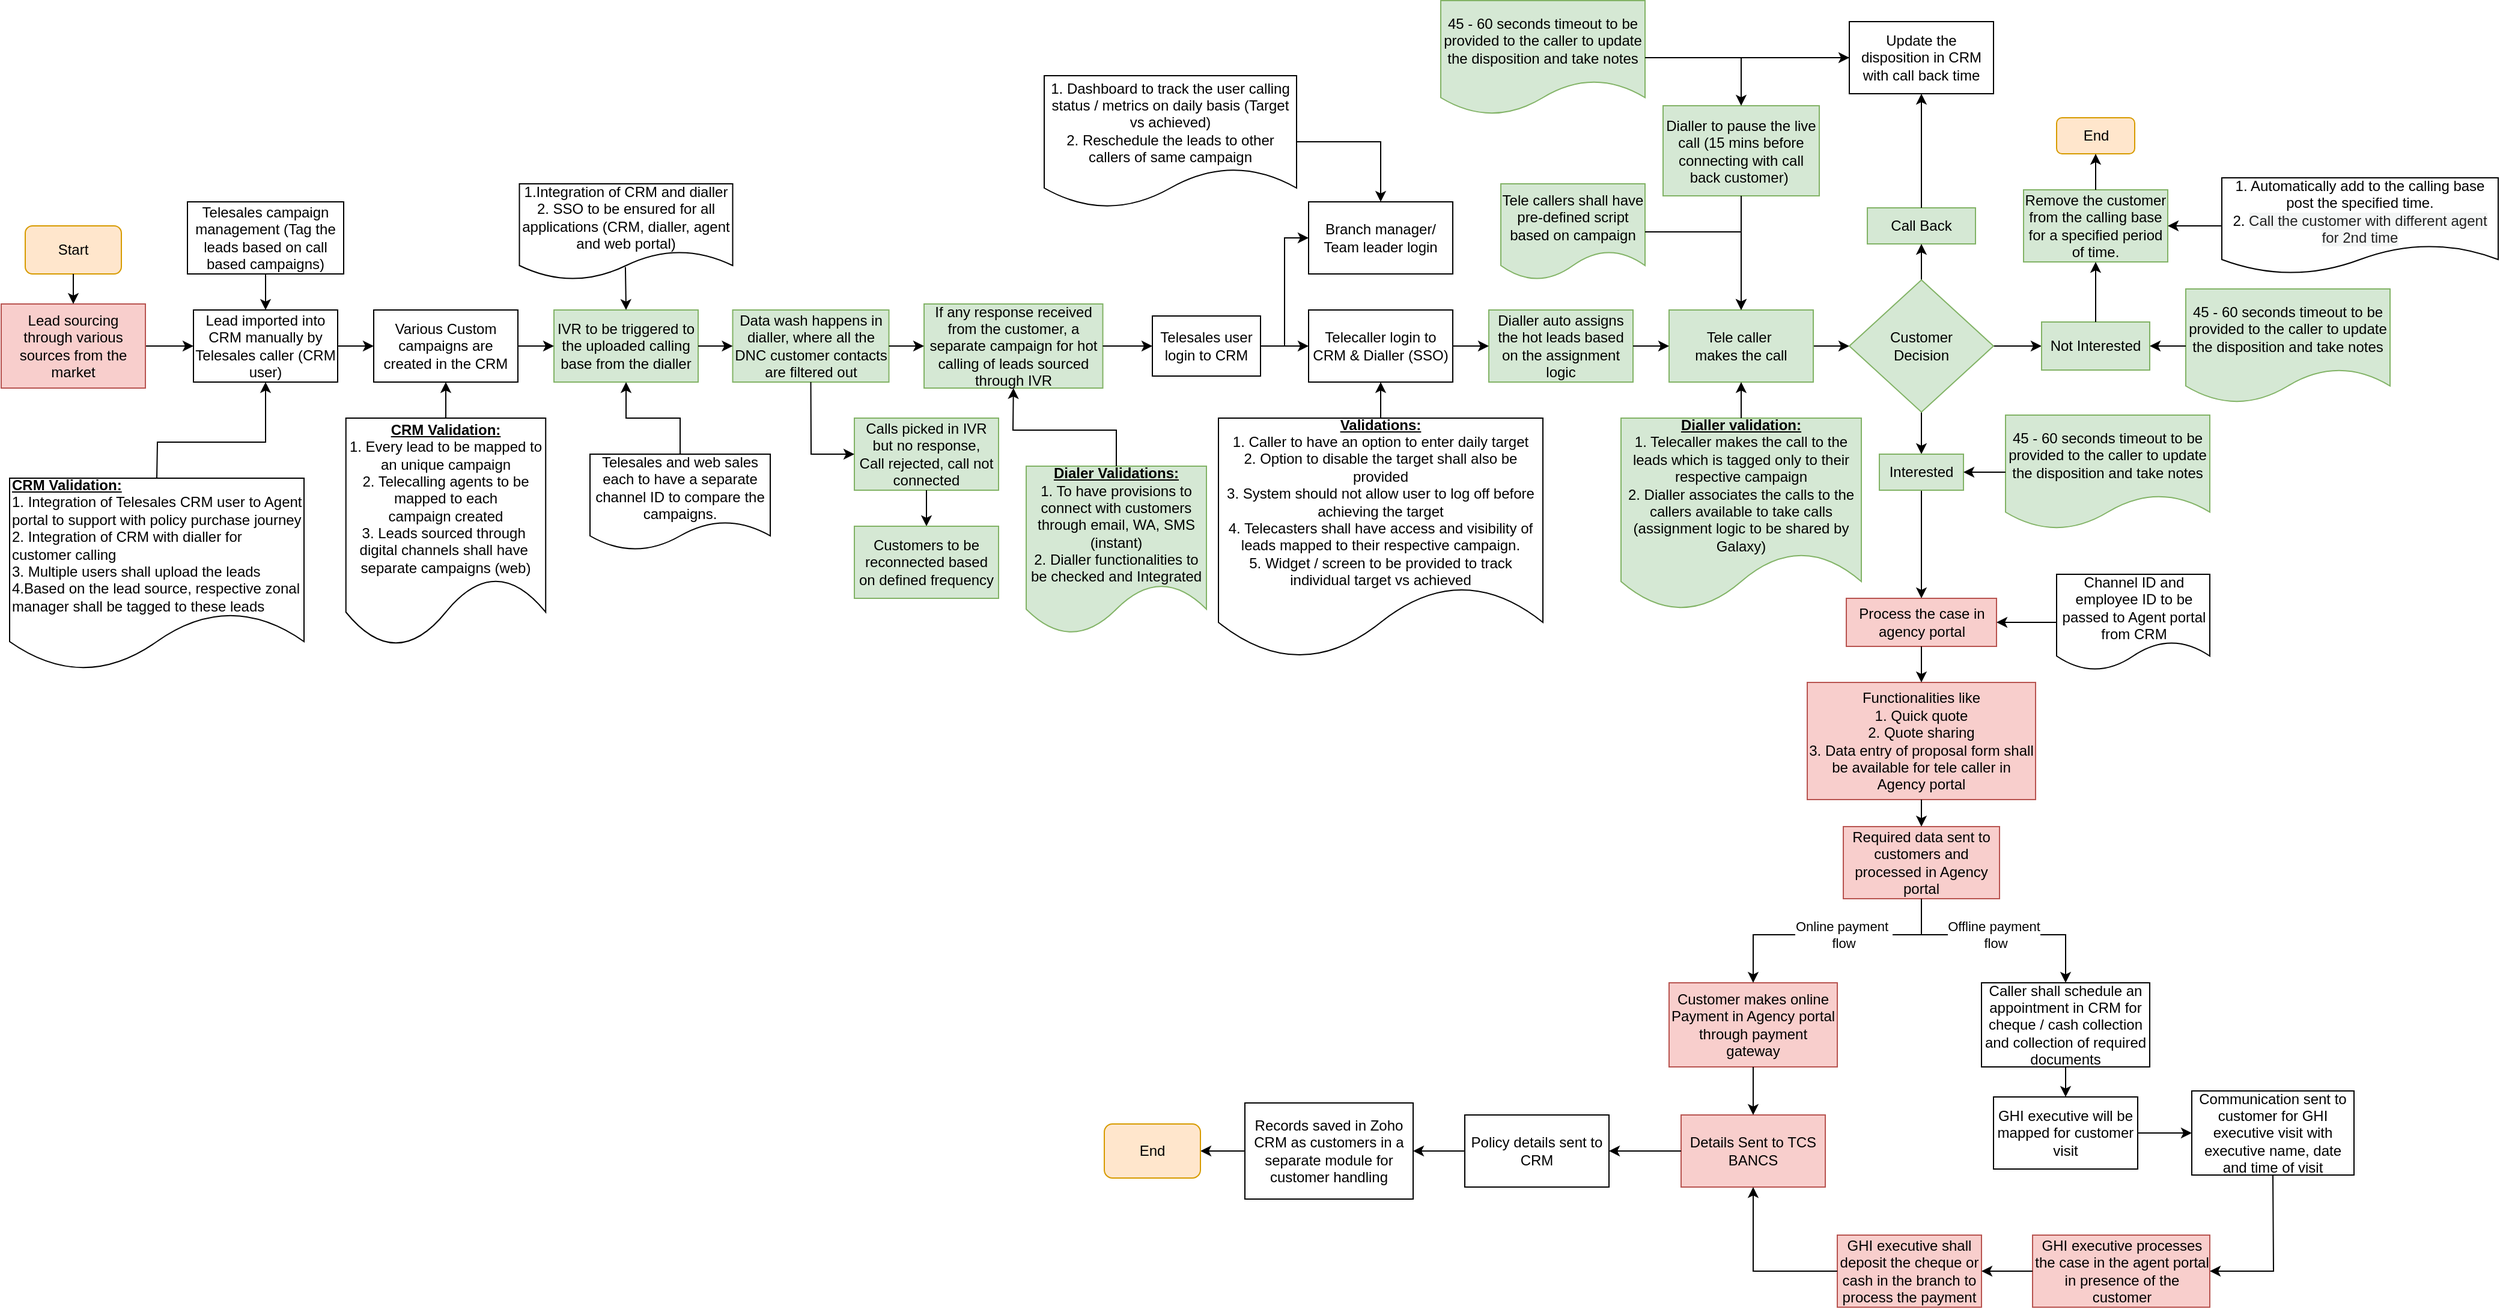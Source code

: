 <mxfile version="24.6.4" type="github">
  <diagram name="Page-1" id="DGPTn8h5blwmbo-AMauQ">
    <mxGraphModel dx="1949" dy="1783" grid="1" gridSize="10" guides="1" tooltips="1" connect="1" arrows="1" fold="1" page="1" pageScale="1" pageWidth="827" pageHeight="1169" math="0" shadow="0">
      <root>
        <mxCell id="0" />
        <mxCell id="1" parent="0" />
        <mxCell id="8dm4q_V4aPKoPHy_YZsy-16" style="edgeStyle=orthogonalEdgeStyle;rounded=0;orthogonalLoop=1;jettySize=auto;html=1;exitX=1;exitY=0.5;exitDx=0;exitDy=0;entryX=0;entryY=0.5;entryDx=0;entryDy=0;" parent="1" source="15KNfyLsuPqZmDbi_dlv-5" target="8dm4q_V4aPKoPHy_YZsy-2" edge="1">
          <mxGeometry relative="1" as="geometry">
            <mxPoint x="62" y="270" as="sourcePoint" />
          </mxGeometry>
        </mxCell>
        <mxCell id="8dm4q_V4aPKoPHy_YZsy-2" value="Lead imported into CRM manually by Telesales caller (CRM user)" style="rounded=0;whiteSpace=wrap;html=1;" parent="1" vertex="1">
          <mxGeometry x="-68" y="240" width="120" height="60" as="geometry" />
        </mxCell>
        <mxCell id="8dm4q_V4aPKoPHy_YZsy-3" value="IVR to be triggered to the uploaded calling base from the dialler" style="rounded=0;whiteSpace=wrap;html=1;fillColor=#d5e8d4;strokeColor=#82b366;" parent="1" vertex="1">
          <mxGeometry x="232" y="240" width="120" height="60" as="geometry" />
        </mxCell>
        <mxCell id="8dm4q_V4aPKoPHy_YZsy-4" value="Calls picked in IVR but no response,&lt;div&gt;Call rejected, call not connected&lt;/div&gt;" style="rounded=0;whiteSpace=wrap;html=1;fillColor=#d5e8d4;strokeColor=#82b366;" parent="1" vertex="1">
          <mxGeometry x="482" y="330" width="120" height="60" as="geometry" />
        </mxCell>
        <mxCell id="8dm4q_V4aPKoPHy_YZsy-23" style="edgeStyle=orthogonalEdgeStyle;rounded=0;orthogonalLoop=1;jettySize=auto;html=1;exitX=1;exitY=0.5;exitDx=0;exitDy=0;entryX=0;entryY=0.5;entryDx=0;entryDy=0;" parent="1" source="8dm4q_V4aPKoPHy_YZsy-6" target="8dm4q_V4aPKoPHy_YZsy-8" edge="1">
          <mxGeometry relative="1" as="geometry" />
        </mxCell>
        <mxCell id="8dm4q_V4aPKoPHy_YZsy-6" value="Tele caller&amp;nbsp;&lt;div&gt;makes the call&lt;/div&gt;" style="rounded=0;whiteSpace=wrap;html=1;fillColor=#d5e8d4;strokeColor=#82b366;" parent="1" vertex="1">
          <mxGeometry x="1160" y="240" width="120" height="60" as="geometry" />
        </mxCell>
        <mxCell id="8dm4q_V4aPKoPHy_YZsy-7" value="Call Back" style="whiteSpace=wrap;html=1;fillColor=#d5e8d4;strokeColor=#82b366;" parent="1" vertex="1">
          <mxGeometry x="1325" y="155" width="90" height="30" as="geometry" />
        </mxCell>
        <mxCell id="8dm4q_V4aPKoPHy_YZsy-24" style="edgeStyle=orthogonalEdgeStyle;rounded=0;orthogonalLoop=1;jettySize=auto;html=1;exitX=0.5;exitY=0;exitDx=0;exitDy=0;entryX=0.5;entryY=1;entryDx=0;entryDy=0;" parent="1" source="8dm4q_V4aPKoPHy_YZsy-8" target="8dm4q_V4aPKoPHy_YZsy-7" edge="1">
          <mxGeometry relative="1" as="geometry" />
        </mxCell>
        <mxCell id="8dm4q_V4aPKoPHy_YZsy-25" style="edgeStyle=orthogonalEdgeStyle;rounded=0;orthogonalLoop=1;jettySize=auto;html=1;exitX=0.5;exitY=1;exitDx=0;exitDy=0;entryX=0.5;entryY=0;entryDx=0;entryDy=0;" parent="1" source="8dm4q_V4aPKoPHy_YZsy-8" target="8dm4q_V4aPKoPHy_YZsy-10" edge="1">
          <mxGeometry relative="1" as="geometry" />
        </mxCell>
        <mxCell id="8dm4q_V4aPKoPHy_YZsy-27" style="edgeStyle=orthogonalEdgeStyle;rounded=0;orthogonalLoop=1;jettySize=auto;html=1;exitX=1;exitY=0.5;exitDx=0;exitDy=0;entryX=0;entryY=0.5;entryDx=0;entryDy=0;" parent="1" source="8dm4q_V4aPKoPHy_YZsy-8" target="8dm4q_V4aPKoPHy_YZsy-9" edge="1">
          <mxGeometry relative="1" as="geometry" />
        </mxCell>
        <mxCell id="8dm4q_V4aPKoPHy_YZsy-8" value="Customer&lt;div&gt;Decision&lt;/div&gt;" style="rhombus;whiteSpace=wrap;html=1;fillColor=#d5e8d4;strokeColor=#82b366;" parent="1" vertex="1">
          <mxGeometry x="1310" y="215" width="120" height="110" as="geometry" />
        </mxCell>
        <mxCell id="8dm4q_V4aPKoPHy_YZsy-9" value="Not Interested" style="whiteSpace=wrap;html=1;fillColor=#d5e8d4;strokeColor=#82b366;" parent="1" vertex="1">
          <mxGeometry x="1470" y="250" width="90" height="40" as="geometry" />
        </mxCell>
        <mxCell id="8dm4q_V4aPKoPHy_YZsy-26" style="edgeStyle=orthogonalEdgeStyle;rounded=0;orthogonalLoop=1;jettySize=auto;html=1;exitX=0.5;exitY=1;exitDx=0;exitDy=0;entryX=0.5;entryY=0;entryDx=0;entryDy=0;" parent="1" source="8dm4q_V4aPKoPHy_YZsy-10" target="8dm4q_V4aPKoPHy_YZsy-11" edge="1">
          <mxGeometry relative="1" as="geometry" />
        </mxCell>
        <mxCell id="8dm4q_V4aPKoPHy_YZsy-10" value="Interested" style="whiteSpace=wrap;html=1;fillColor=#d5e8d4;strokeColor=#82b366;" parent="1" vertex="1">
          <mxGeometry x="1335" y="360" width="70" height="30" as="geometry" />
        </mxCell>
        <mxCell id="8dm4q_V4aPKoPHy_YZsy-11" value="Process the case in agency portal" style="whiteSpace=wrap;html=1;fillColor=#f8cecc;strokeColor=#b85450;" parent="1" vertex="1">
          <mxGeometry x="1307.5" y="480" width="125" height="40" as="geometry" />
        </mxCell>
        <mxCell id="8dm4q_V4aPKoPHy_YZsy-12" value="Customer makes online Payment in Agency portal through payment gateway" style="whiteSpace=wrap;html=1;fillColor=#f8cecc;strokeColor=#b85450;" parent="1" vertex="1">
          <mxGeometry x="1160" y="800" width="140" height="70" as="geometry" />
        </mxCell>
        <mxCell id="8dm4q_V4aPKoPHy_YZsy-13" value="Details Sent to TCS BANCS" style="whiteSpace=wrap;html=1;fillColor=#f8cecc;strokeColor=#b85450;" parent="1" vertex="1">
          <mxGeometry x="1170" y="910" width="120" height="60" as="geometry" />
        </mxCell>
        <mxCell id="8dm4q_V4aPKoPHy_YZsy-14" value="Policy details sent to CRM" style="whiteSpace=wrap;html=1;" parent="1" vertex="1">
          <mxGeometry x="990" y="910" width="120" height="60" as="geometry" />
        </mxCell>
        <mxCell id="8dm4q_V4aPKoPHy_YZsy-15" value="Records saved in Zoho CRM as customers in a separate module for customer handling" style="whiteSpace=wrap;html=1;" parent="1" vertex="1">
          <mxGeometry x="807" y="900" width="140" height="80" as="geometry" />
        </mxCell>
        <mxCell id="15KNfyLsuPqZmDbi_dlv-1" value="" style="endArrow=classic;html=1;rounded=0;exitX=0;exitY=0.5;exitDx=0;exitDy=0;entryX=1;entryY=0.5;entryDx=0;entryDy=0;" parent="1" source="8dm4q_V4aPKoPHy_YZsy-15" target="15KNfyLsuPqZmDbi_dlv-2" edge="1">
          <mxGeometry width="50" height="50" relative="1" as="geometry">
            <mxPoint x="740" y="430" as="sourcePoint" />
            <mxPoint x="790" y="380" as="targetPoint" />
          </mxGeometry>
        </mxCell>
        <mxCell id="15KNfyLsuPqZmDbi_dlv-2" value="End" style="rounded=1;whiteSpace=wrap;html=1;fillColor=#ffe6cc;strokeColor=#d79b00;" parent="1" vertex="1">
          <mxGeometry x="690" y="917.5" width="80" height="45" as="geometry" />
        </mxCell>
        <mxCell id="15KNfyLsuPqZmDbi_dlv-3" value="Start" style="rounded=1;whiteSpace=wrap;html=1;fillColor=#ffe6cc;strokeColor=#d79b00;" parent="1" vertex="1">
          <mxGeometry x="-208" y="170" width="80" height="40" as="geometry" />
        </mxCell>
        <mxCell id="15KNfyLsuPqZmDbi_dlv-5" value="Lead sourcing through various sources from the market" style="rounded=0;whiteSpace=wrap;html=1;fillColor=#f8cecc;strokeColor=#b85450;" parent="1" vertex="1">
          <mxGeometry x="-228" y="235" width="120" height="70" as="geometry" />
        </mxCell>
        <mxCell id="15KNfyLsuPqZmDbi_dlv-6" value="" style="endArrow=classic;html=1;rounded=0;exitX=0.5;exitY=1;exitDx=0;exitDy=0;entryX=0.5;entryY=0;entryDx=0;entryDy=0;" parent="1" source="15KNfyLsuPqZmDbi_dlv-3" target="15KNfyLsuPqZmDbi_dlv-5" edge="1">
          <mxGeometry width="50" height="50" relative="1" as="geometry">
            <mxPoint x="602" y="430" as="sourcePoint" />
            <mxPoint x="652" y="380" as="targetPoint" />
          </mxGeometry>
        </mxCell>
        <mxCell id="0je7gwXj_GNrerZqdTDB-1" value="Telesales campaign management (Tag the leads based on call based campaigns)" style="rounded=0;whiteSpace=wrap;html=1;" vertex="1" parent="1">
          <mxGeometry x="-73" y="150" width="130" height="60" as="geometry" />
        </mxCell>
        <mxCell id="0je7gwXj_GNrerZqdTDB-2" value="" style="endArrow=classic;html=1;rounded=0;exitX=0.5;exitY=1;exitDx=0;exitDy=0;entryX=0.5;entryY=0;entryDx=0;entryDy=0;" edge="1" parent="1" source="0je7gwXj_GNrerZqdTDB-1" target="8dm4q_V4aPKoPHy_YZsy-2">
          <mxGeometry width="50" height="50" relative="1" as="geometry">
            <mxPoint x="262" y="340" as="sourcePoint" />
            <mxPoint x="312" y="290" as="targetPoint" />
          </mxGeometry>
        </mxCell>
        <mxCell id="0je7gwXj_GNrerZqdTDB-3" value="&lt;b&gt;&lt;u&gt;CRM Validation:&lt;/u&gt;&lt;/b&gt;&lt;div&gt;1. Integration of Telesales CRM user to Agent portal to support with policy purchase journey&lt;/div&gt;&lt;div&gt;2. Integration of CRM with dialler for customer calling&lt;/div&gt;&lt;div&gt;3. Multiple users shall upload the leads&lt;/div&gt;&lt;div&gt;4.Based on the lead source, respective zonal manager shall be tagged to these leads&lt;/div&gt;" style="shape=document;whiteSpace=wrap;html=1;boundedLbl=1;align=left;" vertex="1" parent="1">
          <mxGeometry x="-221" y="380" width="245" height="160" as="geometry" />
        </mxCell>
        <mxCell id="0je7gwXj_GNrerZqdTDB-4" value="" style="endArrow=classic;html=1;rounded=0;exitX=0.5;exitY=0;exitDx=0;exitDy=0;entryX=0.5;entryY=1;entryDx=0;entryDy=0;" edge="1" parent="1" source="0je7gwXj_GNrerZqdTDB-3" target="8dm4q_V4aPKoPHy_YZsy-2">
          <mxGeometry width="50" height="50" relative="1" as="geometry">
            <mxPoint x="382" y="420" as="sourcePoint" />
            <mxPoint x="432" y="370" as="targetPoint" />
            <Array as="points">
              <mxPoint x="-98" y="350" />
              <mxPoint x="-8" y="350" />
            </Array>
          </mxGeometry>
        </mxCell>
        <mxCell id="0je7gwXj_GNrerZqdTDB-5" value="" style="endArrow=classic;html=1;rounded=0;exitX=1;exitY=0.5;exitDx=0;exitDy=0;entryX=0;entryY=0.5;entryDx=0;entryDy=0;" edge="1" parent="1" source="8dm4q_V4aPKoPHy_YZsy-2" target="0je7gwXj_GNrerZqdTDB-22">
          <mxGeometry width="50" height="50" relative="1" as="geometry">
            <mxPoint x="382" y="350" as="sourcePoint" />
            <mxPoint x="152" y="270" as="targetPoint" />
          </mxGeometry>
        </mxCell>
        <mxCell id="0je7gwXj_GNrerZqdTDB-6" value="1.Integration of CRM and dialler&lt;div&gt;2. SSO to be ensured for all applications (CRM, dialler, agent and web portal)&lt;/div&gt;" style="shape=document;whiteSpace=wrap;html=1;boundedLbl=1;" vertex="1" parent="1">
          <mxGeometry x="203.25" y="135" width="177.5" height="80" as="geometry" />
        </mxCell>
        <mxCell id="0je7gwXj_GNrerZqdTDB-7" value="" style="endArrow=classic;html=1;rounded=0;exitX=0.497;exitY=0.865;exitDx=0;exitDy=0;exitPerimeter=0;entryX=0.5;entryY=0;entryDx=0;entryDy=0;" edge="1" parent="1" source="0je7gwXj_GNrerZqdTDB-6" target="8dm4q_V4aPKoPHy_YZsy-3">
          <mxGeometry width="50" height="50" relative="1" as="geometry">
            <mxPoint x="382" y="350" as="sourcePoint" />
            <mxPoint x="432" y="300" as="targetPoint" />
          </mxGeometry>
        </mxCell>
        <mxCell id="0je7gwXj_GNrerZqdTDB-8" value="Data wash happens in dialler, where all the DNC customer contacts are filtered out" style="rounded=0;whiteSpace=wrap;html=1;fillColor=#d5e8d4;strokeColor=#82b366;" vertex="1" parent="1">
          <mxGeometry x="380.75" y="240" width="130" height="60" as="geometry" />
        </mxCell>
        <mxCell id="0je7gwXj_GNrerZqdTDB-10" value="If any response received from the customer, a separate campaign for hot calling of leads sourced through IVR" style="rounded=0;whiteSpace=wrap;html=1;fillColor=#d5e8d4;strokeColor=#82b366;" vertex="1" parent="1">
          <mxGeometry x="540" y="235" width="148.75" height="70" as="geometry" />
        </mxCell>
        <mxCell id="0je7gwXj_GNrerZqdTDB-11" value="" style="endArrow=classic;html=1;rounded=0;exitX=1;exitY=0.5;exitDx=0;exitDy=0;entryX=0;entryY=0.5;entryDx=0;entryDy=0;" edge="1" parent="1" source="8dm4q_V4aPKoPHy_YZsy-3" target="0je7gwXj_GNrerZqdTDB-8">
          <mxGeometry width="50" height="50" relative="1" as="geometry">
            <mxPoint x="592" y="320" as="sourcePoint" />
            <mxPoint x="452" y="370" as="targetPoint" />
          </mxGeometry>
        </mxCell>
        <mxCell id="0je7gwXj_GNrerZqdTDB-12" value="" style="endArrow=classic;html=1;rounded=0;exitX=1;exitY=0.5;exitDx=0;exitDy=0;entryX=0;entryY=0.5;entryDx=0;entryDy=0;" edge="1" parent="1" source="0je7gwXj_GNrerZqdTDB-8" target="0je7gwXj_GNrerZqdTDB-10">
          <mxGeometry width="50" height="50" relative="1" as="geometry">
            <mxPoint x="842" y="330" as="sourcePoint" />
            <mxPoint x="892" y="280" as="targetPoint" />
          </mxGeometry>
        </mxCell>
        <mxCell id="0je7gwXj_GNrerZqdTDB-13" value="" style="endArrow=classic;html=1;rounded=0;exitX=0.5;exitY=1;exitDx=0;exitDy=0;entryX=0;entryY=0.5;entryDx=0;entryDy=0;" edge="1" parent="1" source="0je7gwXj_GNrerZqdTDB-8" target="8dm4q_V4aPKoPHy_YZsy-4">
          <mxGeometry width="50" height="50" relative="1" as="geometry">
            <mxPoint x="572" y="280" as="sourcePoint" />
            <mxPoint x="622" y="230" as="targetPoint" />
            <Array as="points">
              <mxPoint x="446" y="360" />
            </Array>
          </mxGeometry>
        </mxCell>
        <mxCell id="0je7gwXj_GNrerZqdTDB-14" value="" style="endArrow=classic;html=1;rounded=0;exitX=0.5;exitY=1;exitDx=0;exitDy=0;entryX=0.5;entryY=0;entryDx=0;entryDy=0;" edge="1" parent="1" source="8dm4q_V4aPKoPHy_YZsy-4" target="0je7gwXj_GNrerZqdTDB-15">
          <mxGeometry width="50" height="50" relative="1" as="geometry">
            <mxPoint x="632" y="290" as="sourcePoint" />
            <mxPoint x="652" y="430" as="targetPoint" />
          </mxGeometry>
        </mxCell>
        <mxCell id="0je7gwXj_GNrerZqdTDB-15" value="Customers to be reconnected based on defined frequency" style="rounded=0;whiteSpace=wrap;html=1;fillColor=#d5e8d4;strokeColor=#82b366;" vertex="1" parent="1">
          <mxGeometry x="482" y="420" width="120" height="60" as="geometry" />
        </mxCell>
        <mxCell id="0je7gwXj_GNrerZqdTDB-16" value="" style="endArrow=classic;html=1;rounded=0;exitX=1;exitY=0.5;exitDx=0;exitDy=0;entryX=0;entryY=0.5;entryDx=0;entryDy=0;" edge="1" parent="1" source="0je7gwXj_GNrerZqdTDB-10" target="0je7gwXj_GNrerZqdTDB-77">
          <mxGeometry width="50" height="50" relative="1" as="geometry">
            <mxPoint x="770" y="290" as="sourcePoint" />
            <mxPoint x="860" y="170" as="targetPoint" />
          </mxGeometry>
        </mxCell>
        <mxCell id="0je7gwXj_GNrerZqdTDB-17" value="Telesales and web sales each to have a separate channel ID to compare the campaigns." style="shape=document;whiteSpace=wrap;html=1;boundedLbl=1;" vertex="1" parent="1">
          <mxGeometry x="262" y="360" width="150" height="80" as="geometry" />
        </mxCell>
        <mxCell id="0je7gwXj_GNrerZqdTDB-18" value="" style="endArrow=classic;html=1;rounded=0;exitX=0.5;exitY=0;exitDx=0;exitDy=0;entryX=0.5;entryY=1;entryDx=0;entryDy=0;" edge="1" parent="1" source="0je7gwXj_GNrerZqdTDB-17" target="8dm4q_V4aPKoPHy_YZsy-3">
          <mxGeometry width="50" height="50" relative="1" as="geometry">
            <mxPoint x="632" y="360" as="sourcePoint" />
            <mxPoint x="682" y="310" as="targetPoint" />
            <Array as="points">
              <mxPoint x="337" y="330" />
              <mxPoint x="292" y="330" />
            </Array>
          </mxGeometry>
        </mxCell>
        <mxCell id="0je7gwXj_GNrerZqdTDB-19" value="Dialler auto assigns the hot leads based on the assignment logic" style="rounded=0;whiteSpace=wrap;html=1;fillColor=#d5e8d4;strokeColor=#82b366;" vertex="1" parent="1">
          <mxGeometry x="1010" y="240" width="120" height="60" as="geometry" />
        </mxCell>
        <mxCell id="0je7gwXj_GNrerZqdTDB-20" value="" style="endArrow=classic;html=1;rounded=0;exitX=1;exitY=0.5;exitDx=0;exitDy=0;entryX=0;entryY=0.5;entryDx=0;entryDy=0;" edge="1" parent="1" source="0je7gwXj_GNrerZqdTDB-19" target="8dm4q_V4aPKoPHy_YZsy-6">
          <mxGeometry width="50" height="50" relative="1" as="geometry">
            <mxPoint x="1010" y="270" as="sourcePoint" />
            <mxPoint x="1060" y="220" as="targetPoint" />
          </mxGeometry>
        </mxCell>
        <mxCell id="0je7gwXj_GNrerZqdTDB-22" value="Various Custom campaigns are created in the CRM" style="rounded=0;whiteSpace=wrap;html=1;" vertex="1" parent="1">
          <mxGeometry x="82" y="240" width="120" height="60" as="geometry" />
        </mxCell>
        <mxCell id="0je7gwXj_GNrerZqdTDB-23" value="" style="endArrow=classic;html=1;rounded=0;exitX=1;exitY=0.5;exitDx=0;exitDy=0;entryX=0;entryY=0.5;entryDx=0;entryDy=0;" edge="1" parent="1" source="0je7gwXj_GNrerZqdTDB-22" target="8dm4q_V4aPKoPHy_YZsy-3">
          <mxGeometry width="50" height="50" relative="1" as="geometry">
            <mxPoint x="252" y="300" as="sourcePoint" />
            <mxPoint x="302" y="250" as="targetPoint" />
          </mxGeometry>
        </mxCell>
        <mxCell id="0je7gwXj_GNrerZqdTDB-24" value="&lt;b&gt;&lt;u&gt;CRM Validation:&lt;/u&gt;&lt;/b&gt;&lt;div&gt;1. Every lead to be mapped to an unique campaign&lt;/div&gt;&lt;div&gt;2. T&lt;span style=&quot;white-space: pre;&quot;&gt;elecalling agents to be&lt;/span&gt;&lt;/div&gt;&lt;div&gt;&lt;span style=&quot;white-space: pre;&quot;&gt; mapped to each&amp;nbsp;&lt;/span&gt;&lt;/div&gt;&lt;div&gt;&lt;span style=&quot;white-space: pre;&quot;&gt;campaign created&lt;/span&gt;&lt;/div&gt;&lt;div&gt;&lt;span style=&quot;white-space: pre;&quot;&gt;3. Leads sourced through&amp;nbsp;&lt;/span&gt;&lt;/div&gt;&lt;div&gt;&lt;span style=&quot;white-space: pre;&quot;&gt;digital channels shall have&amp;nbsp;&lt;/span&gt;&lt;/div&gt;&lt;div&gt;&lt;span style=&quot;white-space: pre;&quot;&gt;separate campaigns (web)&lt;/span&gt;&lt;/div&gt;" style="shape=document;whiteSpace=wrap;html=1;boundedLbl=1;" vertex="1" parent="1">
          <mxGeometry x="58.87" y="330" width="166.25" height="190" as="geometry" />
        </mxCell>
        <mxCell id="0je7gwXj_GNrerZqdTDB-25" value="" style="endArrow=classic;html=1;rounded=0;exitX=0.5;exitY=0;exitDx=0;exitDy=0;entryX=0.5;entryY=1;entryDx=0;entryDy=0;" edge="1" parent="1" source="0je7gwXj_GNrerZqdTDB-24" target="0je7gwXj_GNrerZqdTDB-22">
          <mxGeometry width="50" height="50" relative="1" as="geometry">
            <mxPoint x="462" y="300" as="sourcePoint" />
            <mxPoint x="512" y="250" as="targetPoint" />
          </mxGeometry>
        </mxCell>
        <mxCell id="0je7gwXj_GNrerZqdTDB-26" value="&lt;u&gt;&lt;b&gt;Dialler validation:&lt;/b&gt;&lt;/u&gt;&lt;div&gt;1. Telecaller makes the call to the leads which is tagged only to their respective campaign&lt;/div&gt;&lt;div&gt;2. Dialler associates the calls to the callers available to take calls (assignment logic to be shared by Galaxy)&lt;/div&gt;" style="shape=document;whiteSpace=wrap;html=1;boundedLbl=1;fillColor=#d5e8d4;strokeColor=#82b366;" vertex="1" parent="1">
          <mxGeometry x="1120" y="330" width="200" height="160" as="geometry" />
        </mxCell>
        <mxCell id="0je7gwXj_GNrerZqdTDB-27" value="" style="endArrow=classic;html=1;rounded=0;exitX=0.5;exitY=0;exitDx=0;exitDy=0;entryX=0.5;entryY=1;entryDx=0;entryDy=0;" edge="1" parent="1" source="0je7gwXj_GNrerZqdTDB-26" target="8dm4q_V4aPKoPHy_YZsy-6">
          <mxGeometry width="50" height="50" relative="1" as="geometry">
            <mxPoint x="1280" y="300" as="sourcePoint" />
            <mxPoint x="1330" y="250" as="targetPoint" />
          </mxGeometry>
        </mxCell>
        <mxCell id="0je7gwXj_GNrerZqdTDB-28" value="Update the disposition in CRM with call back time" style="rounded=0;whiteSpace=wrap;html=1;" vertex="1" parent="1">
          <mxGeometry x="1310" width="120" height="60" as="geometry" />
        </mxCell>
        <mxCell id="0je7gwXj_GNrerZqdTDB-29" value="Dialler to pause the live call (15 mins before connecting with call back customer)&amp;nbsp;" style="rounded=0;whiteSpace=wrap;html=1;fillColor=#d5e8d4;strokeColor=#82b366;" vertex="1" parent="1">
          <mxGeometry x="1155" y="70" width="130" height="75" as="geometry" />
        </mxCell>
        <mxCell id="0je7gwXj_GNrerZqdTDB-30" value="" style="endArrow=classic;html=1;rounded=0;exitX=0.5;exitY=1;exitDx=0;exitDy=0;entryX=0.5;entryY=0;entryDx=0;entryDy=0;" edge="1" parent="1" source="0je7gwXj_GNrerZqdTDB-29" target="8dm4q_V4aPKoPHy_YZsy-6">
          <mxGeometry width="50" height="50" relative="1" as="geometry">
            <mxPoint x="1330" y="330" as="sourcePoint" />
            <mxPoint x="1380" y="280" as="targetPoint" />
          </mxGeometry>
        </mxCell>
        <mxCell id="0je7gwXj_GNrerZqdTDB-32" value="" style="endArrow=classic;html=1;rounded=0;exitX=0;exitY=0.5;exitDx=0;exitDy=0;entryX=0.5;entryY=0;entryDx=0;entryDy=0;" edge="1" parent="1" source="0je7gwXj_GNrerZqdTDB-28" target="0je7gwXj_GNrerZqdTDB-29">
          <mxGeometry width="50" height="50" relative="1" as="geometry">
            <mxPoint x="1330" y="330" as="sourcePoint" />
            <mxPoint x="1380" y="280" as="targetPoint" />
            <Array as="points">
              <mxPoint x="1220" y="30" />
            </Array>
          </mxGeometry>
        </mxCell>
        <mxCell id="0je7gwXj_GNrerZqdTDB-33" value="Remove the customer from the calling base for a specified period of time." style="rounded=0;whiteSpace=wrap;html=1;fillColor=#d5e8d4;strokeColor=#82b366;" vertex="1" parent="1">
          <mxGeometry x="1455" y="140" width="120" height="60" as="geometry" />
        </mxCell>
        <mxCell id="0je7gwXj_GNrerZqdTDB-34" value="End" style="rounded=1;whiteSpace=wrap;html=1;fillColor=#ffe6cc;strokeColor=#d79b00;" vertex="1" parent="1">
          <mxGeometry x="1482.5" y="80" width="65" height="30" as="geometry" />
        </mxCell>
        <mxCell id="0je7gwXj_GNrerZqdTDB-35" value="1. Automatically add to the calling base post the specified time.&lt;div&gt;2.&amp;nbsp;&lt;span style=&quot;caret-color: rgb(34, 34, 34); color: rgb(34, 34, 34); font-family: inherit; letter-spacing: 0.01px; text-align: left; background-color: rgb(243, 245, 245);&quot;&gt;Call the customer with different agent for 2nd time&lt;/span&gt;&lt;/div&gt;" style="shape=document;whiteSpace=wrap;html=1;boundedLbl=1;" vertex="1" parent="1">
          <mxGeometry x="1620" y="130" width="230" height="80" as="geometry" />
        </mxCell>
        <mxCell id="0je7gwXj_GNrerZqdTDB-36" value="" style="endArrow=classic;html=1;rounded=0;exitX=0;exitY=0.5;exitDx=0;exitDy=0;entryX=1;entryY=0.5;entryDx=0;entryDy=0;" edge="1" parent="1" source="0je7gwXj_GNrerZqdTDB-35" target="0je7gwXj_GNrerZqdTDB-33">
          <mxGeometry width="50" height="50" relative="1" as="geometry">
            <mxPoint x="1410" y="330" as="sourcePoint" />
            <mxPoint x="1460" y="280" as="targetPoint" />
          </mxGeometry>
        </mxCell>
        <mxCell id="0je7gwXj_GNrerZqdTDB-37" value="" style="endArrow=classic;html=1;rounded=0;exitX=0.5;exitY=0;exitDx=0;exitDy=0;entryX=0.5;entryY=1;entryDx=0;entryDy=0;" edge="1" parent="1" source="8dm4q_V4aPKoPHy_YZsy-9" target="0je7gwXj_GNrerZqdTDB-33">
          <mxGeometry width="50" height="50" relative="1" as="geometry">
            <mxPoint x="1410" y="330" as="sourcePoint" />
            <mxPoint x="1460" y="280" as="targetPoint" />
          </mxGeometry>
        </mxCell>
        <mxCell id="0je7gwXj_GNrerZqdTDB-38" value="" style="endArrow=classic;html=1;rounded=0;exitX=0.5;exitY=0;exitDx=0;exitDy=0;entryX=0.5;entryY=1;entryDx=0;entryDy=0;" edge="1" parent="1" source="0je7gwXj_GNrerZqdTDB-33" target="0je7gwXj_GNrerZqdTDB-34">
          <mxGeometry width="50" height="50" relative="1" as="geometry">
            <mxPoint x="1410" y="330" as="sourcePoint" />
            <mxPoint x="1460" y="280" as="targetPoint" />
          </mxGeometry>
        </mxCell>
        <mxCell id="0je7gwXj_GNrerZqdTDB-40" value="45 - 60 seconds timeout to be provided to the caller to update the disposition and take notes" style="shape=document;whiteSpace=wrap;html=1;boundedLbl=1;fillColor=#d5e8d4;strokeColor=#82b366;" vertex="1" parent="1">
          <mxGeometry x="1590" y="222.5" width="170" height="95" as="geometry" />
        </mxCell>
        <mxCell id="0je7gwXj_GNrerZqdTDB-41" value="" style="endArrow=classic;html=1;rounded=0;exitX=0;exitY=0.5;exitDx=0;exitDy=0;entryX=1;entryY=0.5;entryDx=0;entryDy=0;" edge="1" parent="1" source="0je7gwXj_GNrerZqdTDB-40" target="8dm4q_V4aPKoPHy_YZsy-9">
          <mxGeometry width="50" height="50" relative="1" as="geometry">
            <mxPoint x="1300" y="330" as="sourcePoint" />
            <mxPoint x="1350" y="280" as="targetPoint" />
          </mxGeometry>
        </mxCell>
        <mxCell id="0je7gwXj_GNrerZqdTDB-42" value="45 - 60 seconds timeout to be provided to the caller to update the disposition and take notes" style="shape=document;whiteSpace=wrap;html=1;boundedLbl=1;fillColor=#d5e8d4;strokeColor=#82b366;" vertex="1" parent="1">
          <mxGeometry x="970" y="-17.5" width="170" height="95" as="geometry" />
        </mxCell>
        <mxCell id="0je7gwXj_GNrerZqdTDB-43" value="" style="endArrow=classic;html=1;rounded=0;exitX=1;exitY=0.5;exitDx=0;exitDy=0;entryX=0;entryY=0.5;entryDx=0;entryDy=0;" edge="1" parent="1" source="0je7gwXj_GNrerZqdTDB-42" target="0je7gwXj_GNrerZqdTDB-28">
          <mxGeometry width="50" height="50" relative="1" as="geometry">
            <mxPoint x="1300" y="210" as="sourcePoint" />
            <mxPoint x="1350" y="160" as="targetPoint" />
          </mxGeometry>
        </mxCell>
        <mxCell id="0je7gwXj_GNrerZqdTDB-44" value="45 - 60 seconds timeout to be provided to the caller to update the disposition and take notes" style="shape=document;whiteSpace=wrap;html=1;boundedLbl=1;fillColor=#d5e8d4;strokeColor=#82b366;" vertex="1" parent="1">
          <mxGeometry x="1440" y="327.5" width="170" height="95" as="geometry" />
        </mxCell>
        <mxCell id="0je7gwXj_GNrerZqdTDB-45" value="" style="endArrow=classic;html=1;rounded=0;exitX=0;exitY=0.5;exitDx=0;exitDy=0;entryX=1;entryY=0.5;entryDx=0;entryDy=0;" edge="1" parent="1" source="0je7gwXj_GNrerZqdTDB-44" target="8dm4q_V4aPKoPHy_YZsy-10">
          <mxGeometry width="50" height="50" relative="1" as="geometry">
            <mxPoint x="1300" y="340" as="sourcePoint" />
            <mxPoint x="1350" y="290" as="targetPoint" />
          </mxGeometry>
        </mxCell>
        <mxCell id="0je7gwXj_GNrerZqdTDB-46" value="Channel ID and employee ID to be passed to Agent portal from CRM" style="shape=document;whiteSpace=wrap;html=1;boundedLbl=1;" vertex="1" parent="1">
          <mxGeometry x="1482.5" y="460" width="127.5" height="80" as="geometry" />
        </mxCell>
        <mxCell id="0je7gwXj_GNrerZqdTDB-47" value="" style="endArrow=classic;html=1;rounded=0;exitX=0;exitY=0.5;exitDx=0;exitDy=0;entryX=1;entryY=0.5;entryDx=0;entryDy=0;" edge="1" parent="1" source="0je7gwXj_GNrerZqdTDB-46" target="8dm4q_V4aPKoPHy_YZsy-11">
          <mxGeometry width="50" height="50" relative="1" as="geometry">
            <mxPoint x="1390" y="470" as="sourcePoint" />
            <mxPoint x="1440" y="420" as="targetPoint" />
          </mxGeometry>
        </mxCell>
        <mxCell id="0je7gwXj_GNrerZqdTDB-48" value="Functionalities like&lt;div&gt;1. Quick quote&lt;/div&gt;&lt;div&gt;2. Quote sharing&lt;/div&gt;&lt;div&gt;3. Data entry of proposal form shall be available for tele caller in Agency portal&lt;/div&gt;" style="rounded=0;whiteSpace=wrap;html=1;fillColor=#f8cecc;strokeColor=#b85450;" vertex="1" parent="1">
          <mxGeometry x="1275" y="550" width="190" height="97.5" as="geometry" />
        </mxCell>
        <mxCell id="0je7gwXj_GNrerZqdTDB-49" value="" style="endArrow=classic;html=1;rounded=0;exitX=0.5;exitY=1;exitDx=0;exitDy=0;entryX=0.5;entryY=0;entryDx=0;entryDy=0;" edge="1" parent="1" source="8dm4q_V4aPKoPHy_YZsy-11" target="0je7gwXj_GNrerZqdTDB-48">
          <mxGeometry width="50" height="50" relative="1" as="geometry">
            <mxPoint x="1340" y="390" as="sourcePoint" />
            <mxPoint x="1390" y="340" as="targetPoint" />
          </mxGeometry>
        </mxCell>
        <mxCell id="0je7gwXj_GNrerZqdTDB-50" value="Required data sent to customers and processed in Agency portal" style="rounded=0;whiteSpace=wrap;html=1;fillColor=#f8cecc;strokeColor=#b85450;" vertex="1" parent="1">
          <mxGeometry x="1305" y="670" width="130" height="60" as="geometry" />
        </mxCell>
        <mxCell id="0je7gwXj_GNrerZqdTDB-51" value="" style="endArrow=classic;html=1;rounded=0;exitX=0.5;exitY=1;exitDx=0;exitDy=0;entryX=0.5;entryY=0;entryDx=0;entryDy=0;" edge="1" parent="1" source="0je7gwXj_GNrerZqdTDB-48" target="0je7gwXj_GNrerZqdTDB-50">
          <mxGeometry width="50" height="50" relative="1" as="geometry">
            <mxPoint x="1340" y="550" as="sourcePoint" />
            <mxPoint x="1390" y="500" as="targetPoint" />
          </mxGeometry>
        </mxCell>
        <mxCell id="0je7gwXj_GNrerZqdTDB-52" value="" style="endArrow=classic;html=1;rounded=0;exitX=0.5;exitY=1;exitDx=0;exitDy=0;entryX=0.5;entryY=0;entryDx=0;entryDy=0;" edge="1" parent="1" source="0je7gwXj_GNrerZqdTDB-50" target="8dm4q_V4aPKoPHy_YZsy-12">
          <mxGeometry width="50" height="50" relative="1" as="geometry">
            <mxPoint x="1290" y="710" as="sourcePoint" />
            <mxPoint x="1340" y="660" as="targetPoint" />
            <Array as="points">
              <mxPoint x="1370" y="760" />
              <mxPoint x="1230" y="760" />
            </Array>
          </mxGeometry>
        </mxCell>
        <mxCell id="0je7gwXj_GNrerZqdTDB-70" value="Online payment&amp;nbsp;&lt;div&gt;flow&lt;/div&gt;" style="edgeLabel;html=1;align=center;verticalAlign=middle;resizable=0;points=[];" vertex="1" connectable="0" parent="0je7gwXj_GNrerZqdTDB-52">
          <mxGeometry x="0.029" relative="1" as="geometry">
            <mxPoint x="13" as="offset" />
          </mxGeometry>
        </mxCell>
        <mxCell id="0je7gwXj_GNrerZqdTDB-54" value="Caller shall schedule an appointment in CRM for cheque / cash collection and collection of required documents" style="whiteSpace=wrap;html=1;" vertex="1" parent="1">
          <mxGeometry x="1420" y="800" width="140" height="70" as="geometry" />
        </mxCell>
        <mxCell id="0je7gwXj_GNrerZqdTDB-55" value="GHI executive will be mapped for customer visit" style="rounded=0;whiteSpace=wrap;html=1;" vertex="1" parent="1">
          <mxGeometry x="1430" y="895" width="120" height="60" as="geometry" />
        </mxCell>
        <mxCell id="0je7gwXj_GNrerZqdTDB-56" value="Communication sent to customer for GHI executive visit with executive name, date and time of visit" style="rounded=0;whiteSpace=wrap;html=1;" vertex="1" parent="1">
          <mxGeometry x="1595" y="890" width="135" height="70" as="geometry" />
        </mxCell>
        <mxCell id="0je7gwXj_GNrerZqdTDB-57" value="" style="endArrow=classic;html=1;rounded=0;exitX=0.5;exitY=1;exitDx=0;exitDy=0;entryX=0.5;entryY=0;entryDx=0;entryDy=0;" edge="1" parent="1" source="0je7gwXj_GNrerZqdTDB-50" target="0je7gwXj_GNrerZqdTDB-54">
          <mxGeometry width="50" height="50" relative="1" as="geometry">
            <mxPoint x="1250" y="820" as="sourcePoint" />
            <mxPoint x="1300" y="770" as="targetPoint" />
            <Array as="points">
              <mxPoint x="1370" y="760" />
              <mxPoint x="1490" y="760" />
            </Array>
          </mxGeometry>
        </mxCell>
        <mxCell id="0je7gwXj_GNrerZqdTDB-71" value="Offline payment&lt;div&gt;&amp;nbsp;flow&lt;/div&gt;" style="edgeLabel;html=1;align=center;verticalAlign=middle;resizable=0;points=[];" vertex="1" connectable="0" parent="0je7gwXj_GNrerZqdTDB-57">
          <mxGeometry x="0.079" relative="1" as="geometry">
            <mxPoint x="-13" as="offset" />
          </mxGeometry>
        </mxCell>
        <mxCell id="0je7gwXj_GNrerZqdTDB-58" value="" style="endArrow=classic;html=1;rounded=0;exitX=0.5;exitY=1;exitDx=0;exitDy=0;entryX=0.5;entryY=0;entryDx=0;entryDy=0;" edge="1" parent="1" source="0je7gwXj_GNrerZqdTDB-54" target="0je7gwXj_GNrerZqdTDB-55">
          <mxGeometry width="50" height="50" relative="1" as="geometry">
            <mxPoint x="1360" y="820" as="sourcePoint" />
            <mxPoint x="1410" y="770" as="targetPoint" />
          </mxGeometry>
        </mxCell>
        <mxCell id="0je7gwXj_GNrerZqdTDB-59" value="" style="endArrow=classic;html=1;rounded=0;exitX=1;exitY=0.5;exitDx=0;exitDy=0;" edge="1" parent="1" source="0je7gwXj_GNrerZqdTDB-55" target="0je7gwXj_GNrerZqdTDB-56">
          <mxGeometry width="50" height="50" relative="1" as="geometry">
            <mxPoint x="1360" y="820" as="sourcePoint" />
            <mxPoint x="1410" y="770" as="targetPoint" />
          </mxGeometry>
        </mxCell>
        <mxCell id="0je7gwXj_GNrerZqdTDB-60" value="GHI executive processes the case in the agent portal in presence of the customer" style="rounded=0;whiteSpace=wrap;html=1;fillColor=#f8cecc;strokeColor=#b85450;" vertex="1" parent="1">
          <mxGeometry x="1462.5" y="1010" width="147.5" height="60" as="geometry" />
        </mxCell>
        <mxCell id="0je7gwXj_GNrerZqdTDB-61" value="GHI executive shall deposit the cheque or cash in the branch to process the payment" style="rounded=0;whiteSpace=wrap;html=1;fillColor=#f8cecc;strokeColor=#b85450;" vertex="1" parent="1">
          <mxGeometry x="1300" y="1010" width="120" height="60" as="geometry" />
        </mxCell>
        <mxCell id="0je7gwXj_GNrerZqdTDB-62" value="" style="endArrow=classic;html=1;rounded=0;exitX=0.5;exitY=1;exitDx=0;exitDy=0;entryX=1;entryY=0.5;entryDx=0;entryDy=0;" edge="1" parent="1" source="0je7gwXj_GNrerZqdTDB-56" target="0je7gwXj_GNrerZqdTDB-60">
          <mxGeometry width="50" height="50" relative="1" as="geometry">
            <mxPoint x="1360" y="940" as="sourcePoint" />
            <mxPoint x="1410" y="890" as="targetPoint" />
            <Array as="points">
              <mxPoint x="1663" y="1040" />
            </Array>
          </mxGeometry>
        </mxCell>
        <mxCell id="0je7gwXj_GNrerZqdTDB-63" value="" style="endArrow=classic;html=1;rounded=0;exitX=0;exitY=0.5;exitDx=0;exitDy=0;entryX=1;entryY=0.5;entryDx=0;entryDy=0;" edge="1" parent="1" source="0je7gwXj_GNrerZqdTDB-60" target="0je7gwXj_GNrerZqdTDB-61">
          <mxGeometry width="50" height="50" relative="1" as="geometry">
            <mxPoint x="1360" y="940" as="sourcePoint" />
            <mxPoint x="1410" y="890" as="targetPoint" />
          </mxGeometry>
        </mxCell>
        <mxCell id="0je7gwXj_GNrerZqdTDB-64" value="" style="endArrow=classic;html=1;rounded=0;exitX=0.5;exitY=1;exitDx=0;exitDy=0;entryX=0.5;entryY=0;entryDx=0;entryDy=0;" edge="1" parent="1" source="8dm4q_V4aPKoPHy_YZsy-12" target="8dm4q_V4aPKoPHy_YZsy-13">
          <mxGeometry width="50" height="50" relative="1" as="geometry">
            <mxPoint x="1360" y="940" as="sourcePoint" />
            <mxPoint x="1230" y="950" as="targetPoint" />
          </mxGeometry>
        </mxCell>
        <mxCell id="0je7gwXj_GNrerZqdTDB-65" value="" style="endArrow=classic;html=1;rounded=0;exitX=0;exitY=0.5;exitDx=0;exitDy=0;entryX=0.5;entryY=1;entryDx=0;entryDy=0;" edge="1" parent="1" source="0je7gwXj_GNrerZqdTDB-61" target="8dm4q_V4aPKoPHy_YZsy-13">
          <mxGeometry width="50" height="50" relative="1" as="geometry">
            <mxPoint x="1360" y="940" as="sourcePoint" />
            <mxPoint x="1410" y="890" as="targetPoint" />
            <Array as="points">
              <mxPoint x="1230" y="1040" />
            </Array>
          </mxGeometry>
        </mxCell>
        <mxCell id="0je7gwXj_GNrerZqdTDB-66" value="" style="endArrow=classic;html=1;rounded=0;exitX=0;exitY=0.5;exitDx=0;exitDy=0;entryX=1;entryY=0.5;entryDx=0;entryDy=0;" edge="1" parent="1" source="8dm4q_V4aPKoPHy_YZsy-13" target="8dm4q_V4aPKoPHy_YZsy-14">
          <mxGeometry width="50" height="50" relative="1" as="geometry">
            <mxPoint x="1070" y="920" as="sourcePoint" />
            <mxPoint x="1120" y="870" as="targetPoint" />
          </mxGeometry>
        </mxCell>
        <mxCell id="0je7gwXj_GNrerZqdTDB-67" value="" style="endArrow=classic;html=1;rounded=0;exitX=0;exitY=0.5;exitDx=0;exitDy=0;entryX=1;entryY=0.5;entryDx=0;entryDy=0;" edge="1" parent="1" source="8dm4q_V4aPKoPHy_YZsy-14" target="8dm4q_V4aPKoPHy_YZsy-15">
          <mxGeometry width="50" height="50" relative="1" as="geometry">
            <mxPoint x="820" y="810" as="sourcePoint" />
            <mxPoint x="870" y="760" as="targetPoint" />
          </mxGeometry>
        </mxCell>
        <mxCell id="0je7gwXj_GNrerZqdTDB-68" value="Tele callers shall have pre-defined script based on campaign" style="shape=document;whiteSpace=wrap;html=1;boundedLbl=1;fillColor=#d5e8d4;strokeColor=#82b366;" vertex="1" parent="1">
          <mxGeometry x="1020" y="135" width="120" height="80" as="geometry" />
        </mxCell>
        <mxCell id="0je7gwXj_GNrerZqdTDB-69" value="" style="endArrow=classic;html=1;rounded=0;entryX=0.5;entryY=0;entryDx=0;entryDy=0;exitX=1;exitY=0.5;exitDx=0;exitDy=0;" edge="1" parent="1" source="0je7gwXj_GNrerZqdTDB-68" target="8dm4q_V4aPKoPHy_YZsy-6">
          <mxGeometry width="50" height="50" relative="1" as="geometry">
            <mxPoint x="1240" y="170" as="sourcePoint" />
            <mxPoint x="1080" y="130" as="targetPoint" />
            <Array as="points">
              <mxPoint x="1220" y="175" />
            </Array>
          </mxGeometry>
        </mxCell>
        <mxCell id="0je7gwXj_GNrerZqdTDB-72" value="&lt;b&gt;&lt;u&gt;Validations:&lt;/u&gt;&lt;/b&gt;&lt;div&gt;1. Caller to have an option to enter daily target&lt;div&gt;2. Option to disable the target shall also be provided&lt;/div&gt;&lt;div&gt;3. System should not allow user to log off before achieving the target&lt;/div&gt;&lt;/div&gt;&lt;div&gt;4. Telecasters shall have access and visibility of leads mapped to their respective campaign.&lt;/div&gt;&lt;div&gt;5. Widget / screen to be provided to track individual target vs achieved&lt;/div&gt;" style="shape=document;whiteSpace=wrap;html=1;boundedLbl=1;" vertex="1" parent="1">
          <mxGeometry x="785" y="330" width="270" height="200" as="geometry" />
        </mxCell>
        <mxCell id="0je7gwXj_GNrerZqdTDB-73" value="" style="endArrow=classic;html=1;rounded=0;exitX=0.5;exitY=0;exitDx=0;exitDy=0;entryX=0.5;entryY=1;entryDx=0;entryDy=0;" edge="1" parent="1" source="8dm4q_V4aPKoPHy_YZsy-7" target="0je7gwXj_GNrerZqdTDB-28">
          <mxGeometry width="50" height="50" relative="1" as="geometry">
            <mxPoint x="1220" y="280" as="sourcePoint" />
            <mxPoint x="1270" y="230" as="targetPoint" />
          </mxGeometry>
        </mxCell>
        <mxCell id="0je7gwXj_GNrerZqdTDB-74" value="Telecaller login to CRM &amp;amp; Dialler (SSO)" style="rounded=0;whiteSpace=wrap;html=1;" vertex="1" parent="1">
          <mxGeometry x="860" y="240" width="120" height="60" as="geometry" />
        </mxCell>
        <mxCell id="0je7gwXj_GNrerZqdTDB-75" value="" style="endArrow=classic;html=1;rounded=0;exitX=1;exitY=0.5;exitDx=0;exitDy=0;entryX=0;entryY=0.5;entryDx=0;entryDy=0;" edge="1" parent="1" source="0je7gwXj_GNrerZqdTDB-74" target="0je7gwXj_GNrerZqdTDB-19">
          <mxGeometry width="50" height="50" relative="1" as="geometry">
            <mxPoint x="870" y="350" as="sourcePoint" />
            <mxPoint x="920" y="300" as="targetPoint" />
          </mxGeometry>
        </mxCell>
        <mxCell id="0je7gwXj_GNrerZqdTDB-76" value="" style="endArrow=classic;html=1;rounded=0;exitX=0.5;exitY=0;exitDx=0;exitDy=0;entryX=0.5;entryY=1;entryDx=0;entryDy=0;" edge="1" parent="1" source="0je7gwXj_GNrerZqdTDB-72" target="0je7gwXj_GNrerZqdTDB-74">
          <mxGeometry width="50" height="50" relative="1" as="geometry">
            <mxPoint x="1320" y="430" as="sourcePoint" />
            <mxPoint x="1370" y="380" as="targetPoint" />
          </mxGeometry>
        </mxCell>
        <mxCell id="0je7gwXj_GNrerZqdTDB-77" value="Telesales user login to CRM" style="rounded=0;whiteSpace=wrap;html=1;" vertex="1" parent="1">
          <mxGeometry x="730" y="245" width="90" height="50" as="geometry" />
        </mxCell>
        <mxCell id="0je7gwXj_GNrerZqdTDB-78" value="" style="endArrow=classic;html=1;rounded=0;exitX=1;exitY=0.5;exitDx=0;exitDy=0;entryX=0;entryY=0.5;entryDx=0;entryDy=0;" edge="1" parent="1" source="0je7gwXj_GNrerZqdTDB-77" target="0je7gwXj_GNrerZqdTDB-74">
          <mxGeometry width="50" height="50" relative="1" as="geometry">
            <mxPoint x="530" y="380" as="sourcePoint" />
            <mxPoint x="580" y="330" as="targetPoint" />
          </mxGeometry>
        </mxCell>
        <mxCell id="0je7gwXj_GNrerZqdTDB-79" value="Branch manager/ Team leader login" style="rounded=0;whiteSpace=wrap;html=1;" vertex="1" parent="1">
          <mxGeometry x="860" y="150" width="120" height="60" as="geometry" />
        </mxCell>
        <mxCell id="0je7gwXj_GNrerZqdTDB-80" value="" style="endArrow=classic;html=1;rounded=0;exitX=1;exitY=0.5;exitDx=0;exitDy=0;entryX=0;entryY=0.5;entryDx=0;entryDy=0;" edge="1" parent="1" source="0je7gwXj_GNrerZqdTDB-77" target="0je7gwXj_GNrerZqdTDB-79">
          <mxGeometry width="50" height="50" relative="1" as="geometry">
            <mxPoint x="530" y="310" as="sourcePoint" />
            <mxPoint x="580" y="260" as="targetPoint" />
            <Array as="points">
              <mxPoint x="840" y="270" />
              <mxPoint x="840" y="180" />
            </Array>
          </mxGeometry>
        </mxCell>
        <mxCell id="0je7gwXj_GNrerZqdTDB-81" value="1. Dashboard to track the user calling status / metrics on daily basis (Target vs achieved)&lt;div&gt;2. Reschedule the leads to other callers of same campaign&lt;/div&gt;" style="shape=document;whiteSpace=wrap;html=1;boundedLbl=1;" vertex="1" parent="1">
          <mxGeometry x="640" y="45" width="210" height="110" as="geometry" />
        </mxCell>
        <mxCell id="0je7gwXj_GNrerZqdTDB-82" value="" style="endArrow=classic;html=1;rounded=0;exitX=1;exitY=0.5;exitDx=0;exitDy=0;entryX=0.5;entryY=0;entryDx=0;entryDy=0;" edge="1" parent="1" source="0je7gwXj_GNrerZqdTDB-81" target="0je7gwXj_GNrerZqdTDB-79">
          <mxGeometry width="50" height="50" relative="1" as="geometry">
            <mxPoint x="530" y="310" as="sourcePoint" />
            <mxPoint x="580" y="260" as="targetPoint" />
            <Array as="points">
              <mxPoint x="920" y="100" />
            </Array>
          </mxGeometry>
        </mxCell>
        <mxCell id="0je7gwXj_GNrerZqdTDB-83" value="&lt;b&gt;&lt;u&gt;Dialer Validations:&lt;/u&gt;&lt;/b&gt;&lt;div&gt;1. To have provisions to connect with customers through email, WA, SMS (instant)&lt;/div&gt;&lt;div&gt;2. Dialler functionalities to be checked and Integrated&lt;/div&gt;" style="shape=document;whiteSpace=wrap;html=1;boundedLbl=1;fillColor=#d5e8d4;strokeColor=#82b366;" vertex="1" parent="1">
          <mxGeometry x="625" y="370" width="150" height="140" as="geometry" />
        </mxCell>
        <mxCell id="0je7gwXj_GNrerZqdTDB-84" value="" style="endArrow=classic;html=1;rounded=0;exitX=0.5;exitY=0;exitDx=0;exitDy=0;entryX=0.5;entryY=1;entryDx=0;entryDy=0;" edge="1" parent="1" source="0je7gwXj_GNrerZqdTDB-83" target="0je7gwXj_GNrerZqdTDB-10">
          <mxGeometry width="50" height="50" relative="1" as="geometry">
            <mxPoint x="790" y="330" as="sourcePoint" />
            <mxPoint x="840" y="280" as="targetPoint" />
            <Array as="points">
              <mxPoint x="700" y="340" />
              <mxPoint x="614" y="340" />
            </Array>
          </mxGeometry>
        </mxCell>
      </root>
    </mxGraphModel>
  </diagram>
</mxfile>
